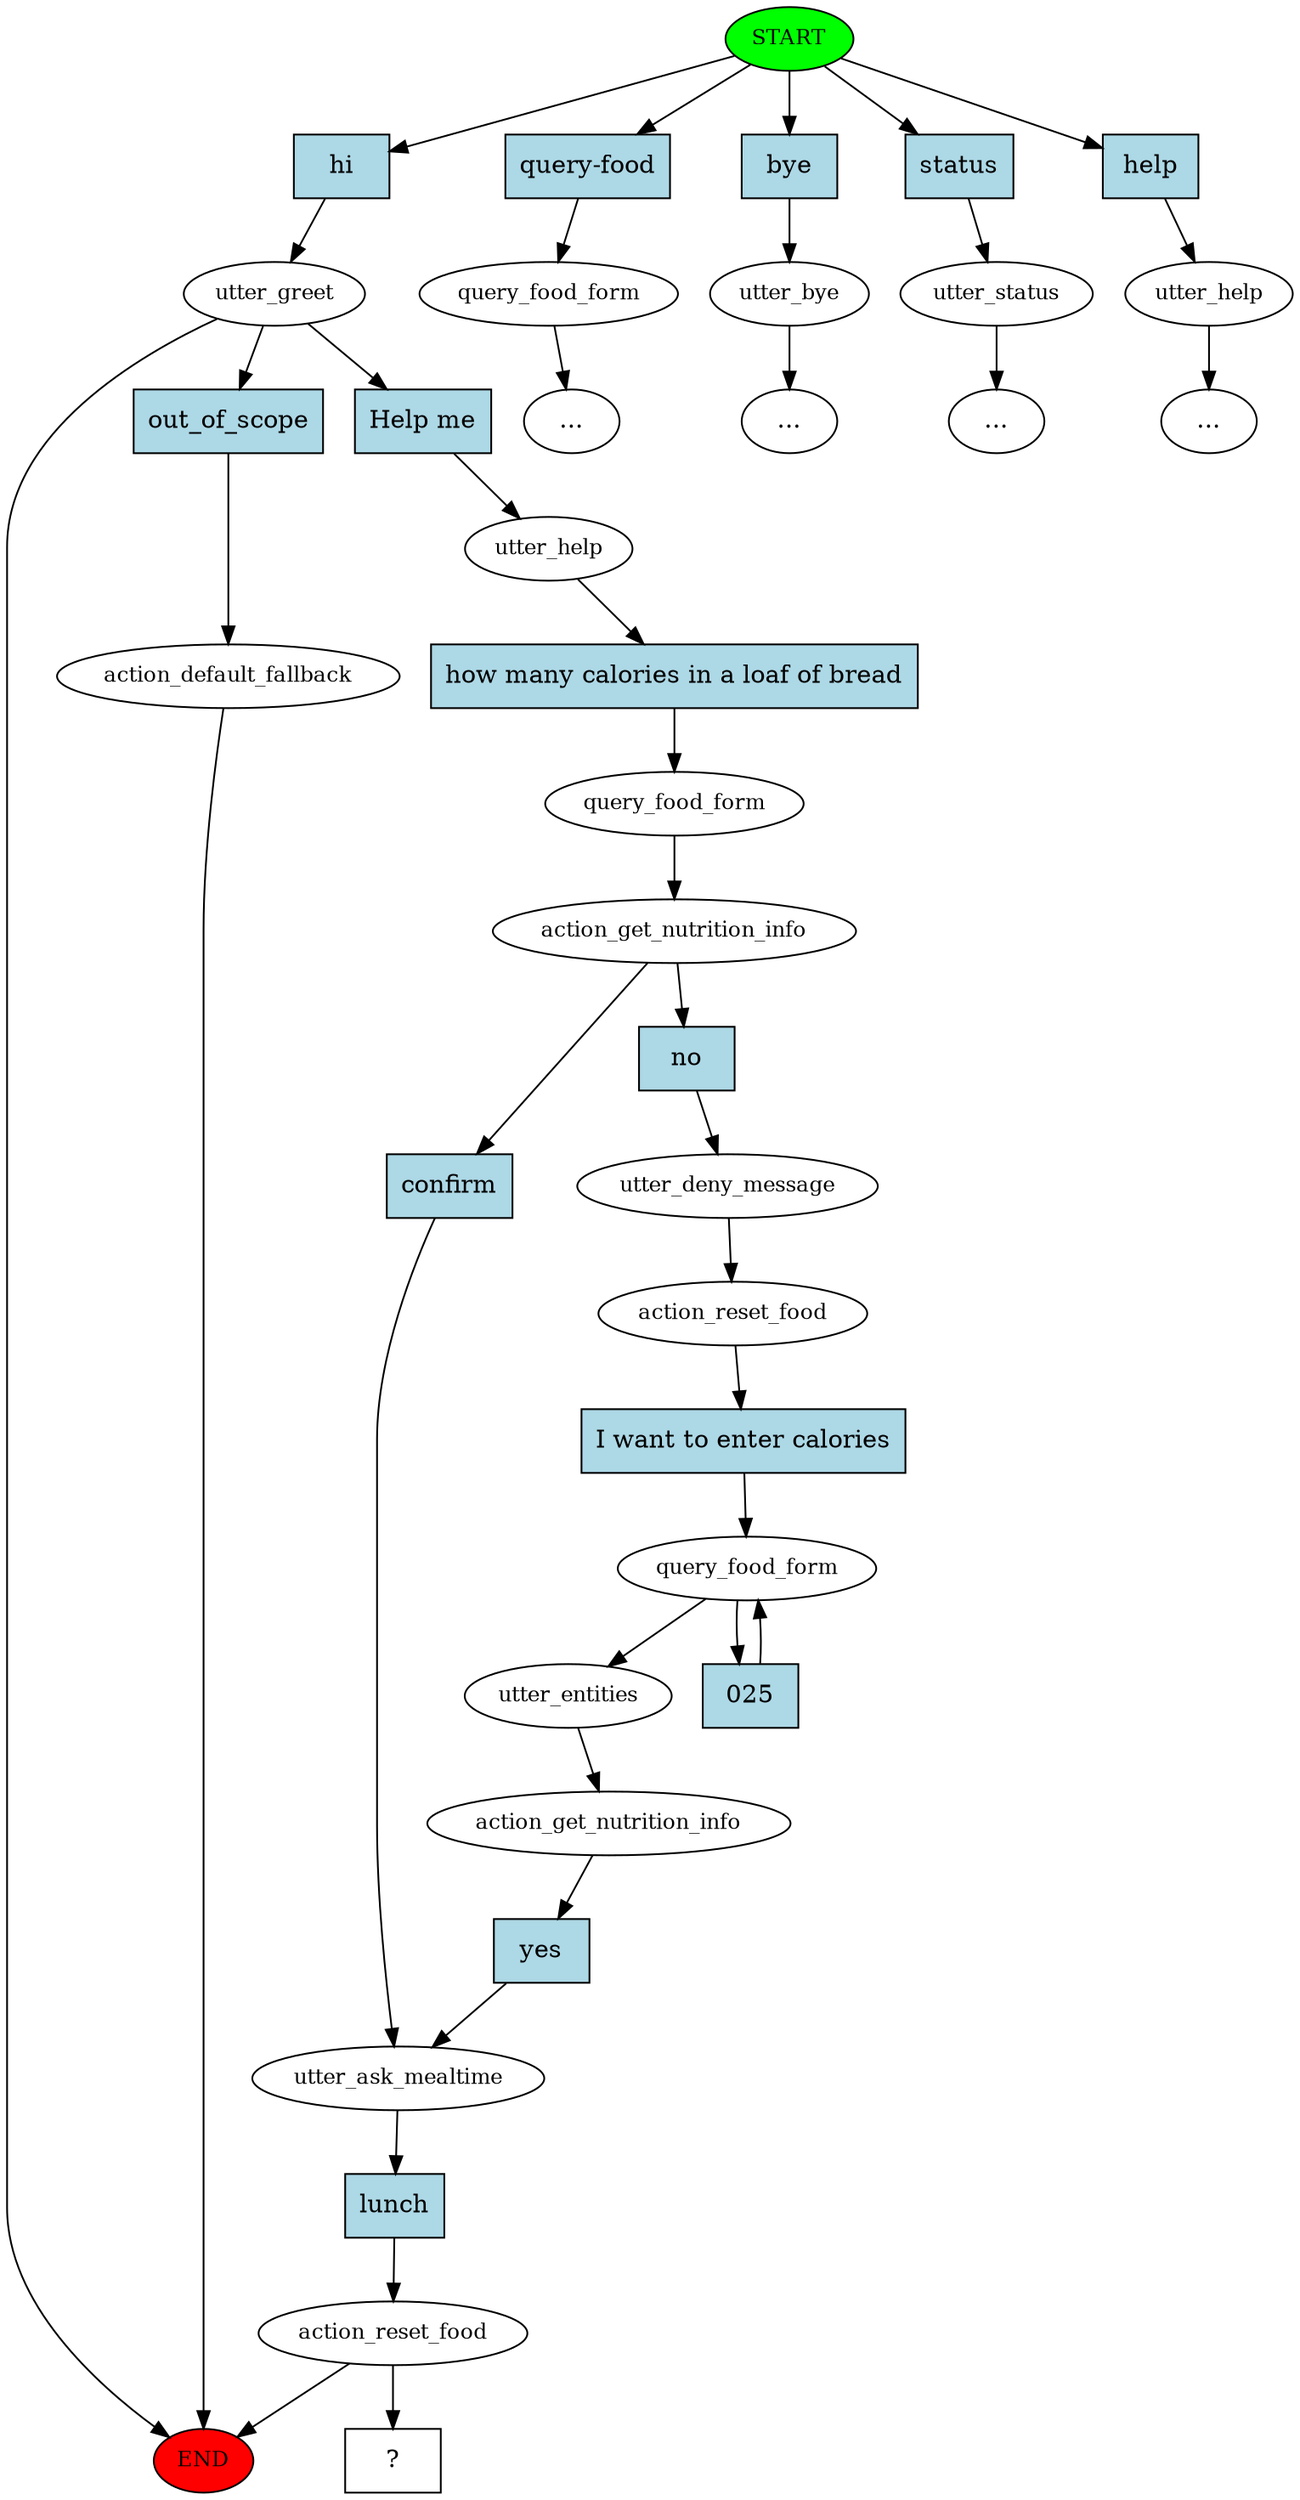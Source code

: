 digraph  {
0 [class="start active", fillcolor=green, fontsize=12, label=START, style=filled];
"-1" [class=end, fillcolor=red, fontsize=12, label=END, style=filled];
1 [class=active, fontsize=12, label=utter_greet];
2 [class="", fontsize=12, label=action_default_fallback];
3 [class="", fontsize=12, label=query_food_form];
4 [class="", fontsize=12, label=utter_bye];
"-4" [class=ellipsis, label="..."];
"-5" [class=ellipsis, label="..."];
6 [class="", fontsize=12, label=utter_status];
"-6" [class=ellipsis, label="..."];
8 [class=active, fontsize=12, label=utter_help];
9 [class=active, fontsize=12, label=query_food_form];
10 [class=active, fontsize=12, label=action_get_nutrition_info];
11 [class=active, fontsize=12, label=utter_ask_mealtime];
12 [class=active, fontsize=12, label=action_reset_food];
13 [class="", fontsize=12, label=utter_help];
"-7" [class=ellipsis, label="..."];
19 [class=active, fontsize=12, label=utter_deny_message];
20 [class=active, fontsize=12, label=action_reset_food];
21 [class=active, fontsize=12, label=query_food_form];
25 [class=active, fontsize=12, label=utter_entities];
26 [class=active, fontsize=12, label=action_get_nutrition_info];
29 [class="intent dashed active", label="  ?  ", shape=rect];
30 [class="intent active", fillcolor=lightblue, label=hi, shape=rect, style=filled];
31 [class=intent, fillcolor=lightblue, label="query-food", shape=rect, style=filled];
32 [class=intent, fillcolor=lightblue, label=bye, shape=rect, style=filled];
33 [class=intent, fillcolor=lightblue, label=status, shape=rect, style=filled];
34 [class=intent, fillcolor=lightblue, label=help, shape=rect, style=filled];
35 [class=intent, fillcolor=lightblue, label=out_of_scope, shape=rect, style=filled];
36 [class="intent active", fillcolor=lightblue, label="Help me", shape=rect, style=filled];
37 [class="intent active", fillcolor=lightblue, label="how many calories in a loaf of bread", shape=rect, style=filled];
38 [class=intent, fillcolor=lightblue, label=confirm, shape=rect, style=filled];
39 [class="intent active", fillcolor=lightblue, label=no, shape=rect, style=filled];
40 [class="intent active", fillcolor=lightblue, label=lunch, shape=rect, style=filled];
41 [class="intent active", fillcolor=lightblue, label="I want to enter calories", shape=rect, style=filled];
42 [class="intent active", fillcolor=lightblue, label=025, shape=rect, style=filled];
43 [class="intent active", fillcolor=lightblue, label=yes, shape=rect, style=filled];
0 -> 30  [class=active, key=0];
0 -> 31  [class="", key=0];
0 -> 32  [class="", key=0];
0 -> 33  [class="", key=0];
0 -> 34  [class="", key=0];
1 -> "-1"  [class="", key=NONE, label=""];
1 -> 35  [class="", key=0];
1 -> 36  [class=active, key=0];
2 -> "-1"  [class="", key=NONE, label=""];
3 -> "-5"  [class="", key=NONE, label=""];
4 -> "-4"  [class="", key=NONE, label=""];
6 -> "-6"  [class="", key=NONE, label=""];
8 -> 37  [class=active, key=0];
9 -> 10  [class=active, key=NONE, label=""];
10 -> 38  [class="", key=0];
10 -> 39  [class=active, key=0];
11 -> 40  [class=active, key=0];
12 -> "-1"  [class="", key=NONE, label=""];
12 -> 29  [class=active, key=NONE, label=""];
13 -> "-7"  [class="", key=NONE, label=""];
19 -> 20  [class=active, key=NONE, label=""];
20 -> 41  [class=active, key=0];
21 -> 25  [class=active, key=NONE, label=""];
21 -> 42  [class=active, key=0];
25 -> 26  [class=active, key=NONE, label=""];
26 -> 43  [class=active, key=0];
30 -> 1  [class=active, key=0];
31 -> 3  [class="", key=0];
32 -> 4  [class="", key=0];
33 -> 6  [class="", key=0];
34 -> 13  [class="", key=0];
35 -> 2  [class="", key=0];
36 -> 8  [class=active, key=0];
37 -> 9  [class=active, key=0];
38 -> 11  [class="", key=0];
39 -> 19  [class=active, key=0];
40 -> 12  [class=active, key=0];
41 -> 21  [class=active, key=0];
42 -> 21  [class=active, key=0];
43 -> 11  [class=active, key=0];
}
